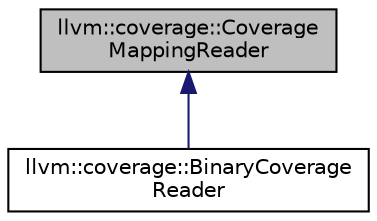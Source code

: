 digraph "llvm::coverage::CoverageMappingReader"
{
 // LATEX_PDF_SIZE
  bgcolor="transparent";
  edge [fontname="Helvetica",fontsize="10",labelfontname="Helvetica",labelfontsize="10"];
  node [fontname="Helvetica",fontsize="10",shape=record];
  Node1 [label="llvm::coverage::Coverage\lMappingReader",height=0.2,width=0.4,color="black", fillcolor="grey75", style="filled", fontcolor="black",tooltip=" "];
  Node1 -> Node2 [dir="back",color="midnightblue",fontsize="10",style="solid",fontname="Helvetica"];
  Node2 [label="llvm::coverage::BinaryCoverage\lReader",height=0.2,width=0.4,color="black",URL="$classllvm_1_1coverage_1_1BinaryCoverageReader.html",tooltip="Reader for the coverage mapping data that is emitted by the frontend and stored in an object file."];
}
